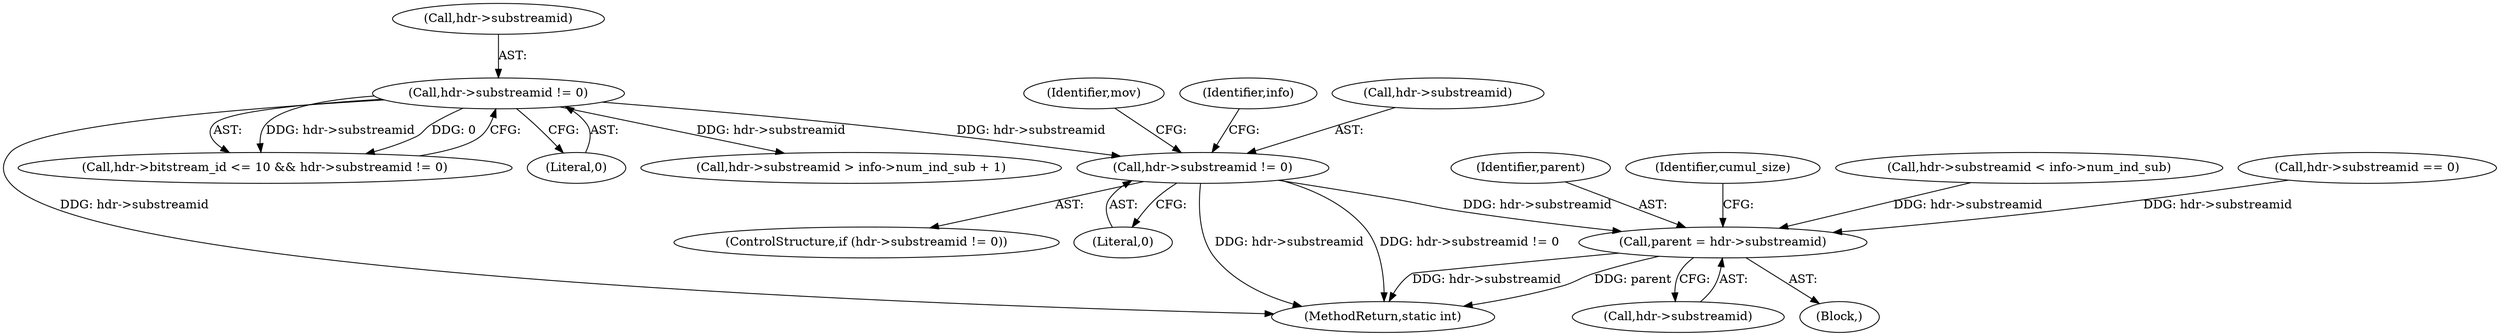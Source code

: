 digraph "0_FFmpeg_95556e27e2c1d56d9e18f5db34d6f756f3011148@pointer" {
"1000296" [label="(Call,hdr->substreamid != 0)"];
"1000209" [label="(Call,hdr->substreamid != 0)"];
"1000392" [label="(Call,parent = hdr->substreamid)"];
"1000296" [label="(Call,hdr->substreamid != 0)"];
"1000213" [label="(Literal,0)"];
"1000394" [label="(Call,hdr->substreamid)"];
"1000393" [label="(Identifier,parent)"];
"1000304" [label="(Identifier,mov)"];
"1000399" [label="(Identifier,cumul_size)"];
"1000228" [label="(Call,hdr->substreamid > info->num_ind_sub + 1)"];
"1000266" [label="(Call,hdr->substreamid < info->num_ind_sub)"];
"1000274" [label="(Call,hdr->substreamid == 0)"];
"1000295" [label="(ControlStructure,if (hdr->substreamid != 0))"];
"1000315" [label="(Identifier,info)"];
"1000392" [label="(Call,parent = hdr->substreamid)"];
"1000210" [label="(Call,hdr->substreamid)"];
"1000297" [label="(Call,hdr->substreamid)"];
"1000683" [label="(MethodReturn,static int)"];
"1000209" [label="(Call,hdr->substreamid != 0)"];
"1000203" [label="(Call,hdr->bitstream_id <= 10 && hdr->substreamid != 0)"];
"1000300" [label="(Literal,0)"];
"1000384" [label="(Block,)"];
"1000296" -> "1000295"  [label="AST: "];
"1000296" -> "1000300"  [label="CFG: "];
"1000297" -> "1000296"  [label="AST: "];
"1000300" -> "1000296"  [label="AST: "];
"1000304" -> "1000296"  [label="CFG: "];
"1000315" -> "1000296"  [label="CFG: "];
"1000296" -> "1000683"  [label="DDG: hdr->substreamid"];
"1000296" -> "1000683"  [label="DDG: hdr->substreamid != 0"];
"1000209" -> "1000296"  [label="DDG: hdr->substreamid"];
"1000296" -> "1000392"  [label="DDG: hdr->substreamid"];
"1000209" -> "1000203"  [label="AST: "];
"1000209" -> "1000213"  [label="CFG: "];
"1000210" -> "1000209"  [label="AST: "];
"1000213" -> "1000209"  [label="AST: "];
"1000203" -> "1000209"  [label="CFG: "];
"1000209" -> "1000683"  [label="DDG: hdr->substreamid"];
"1000209" -> "1000203"  [label="DDG: hdr->substreamid"];
"1000209" -> "1000203"  [label="DDG: 0"];
"1000209" -> "1000228"  [label="DDG: hdr->substreamid"];
"1000392" -> "1000384"  [label="AST: "];
"1000392" -> "1000394"  [label="CFG: "];
"1000393" -> "1000392"  [label="AST: "];
"1000394" -> "1000392"  [label="AST: "];
"1000399" -> "1000392"  [label="CFG: "];
"1000392" -> "1000683"  [label="DDG: hdr->substreamid"];
"1000392" -> "1000683"  [label="DDG: parent"];
"1000274" -> "1000392"  [label="DDG: hdr->substreamid"];
"1000266" -> "1000392"  [label="DDG: hdr->substreamid"];
}
